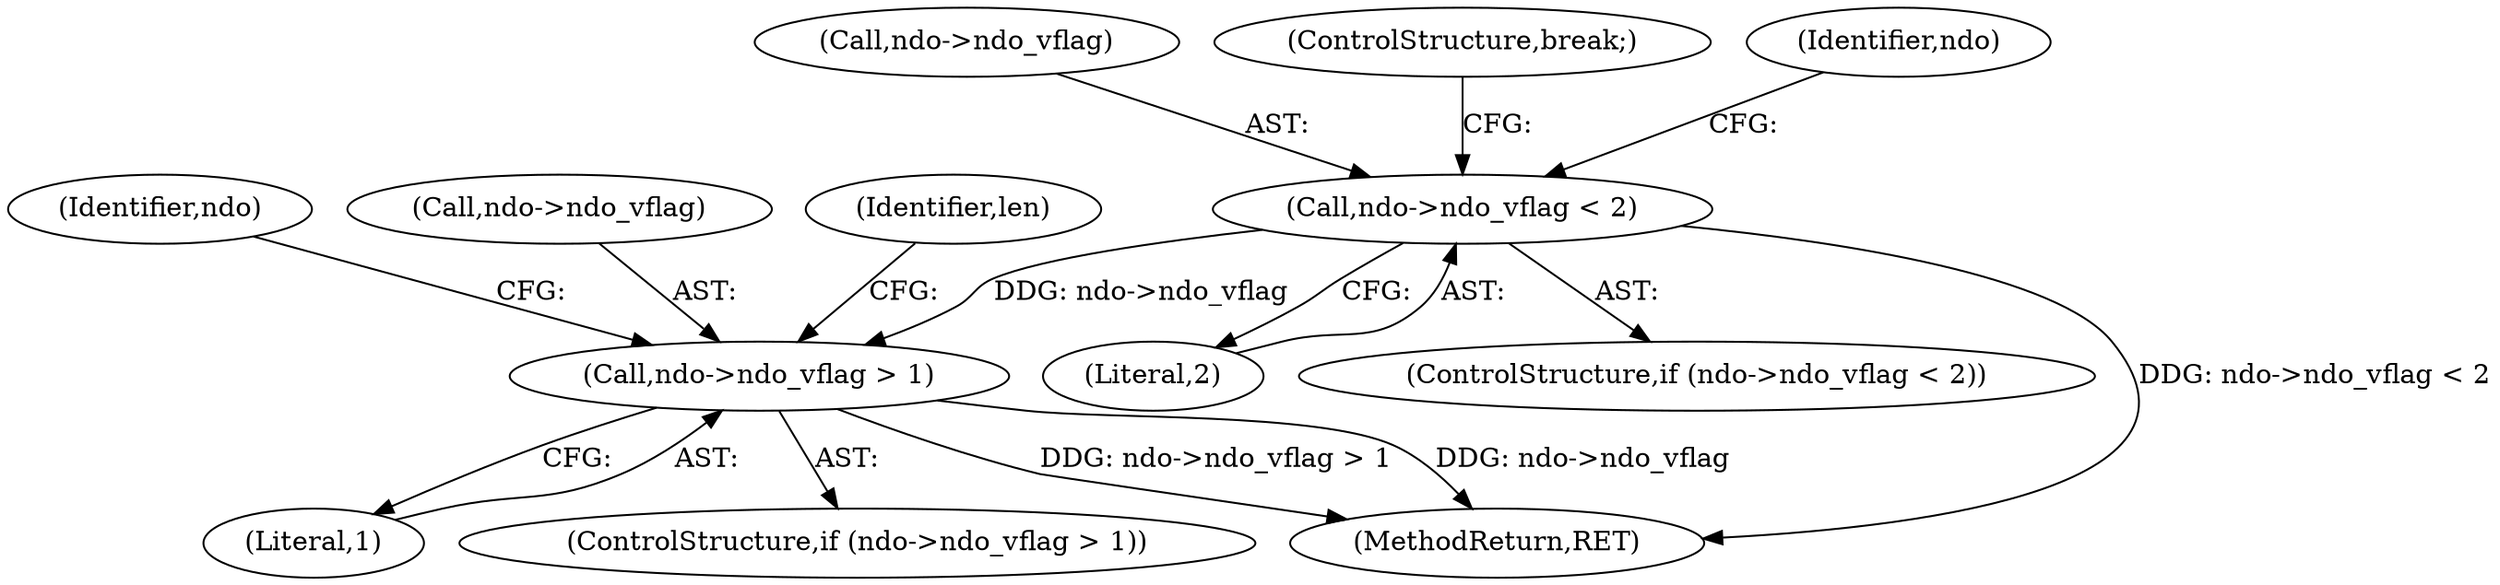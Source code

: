 digraph "0_tcpdump_7029d15f148ef24bb7c6668bc640f5470d085e5a_1@pointer" {
"1000380" [label="(Call,ndo->ndo_vflag < 2)"];
"1000397" [label="(Call,ndo->ndo_vflag > 1)"];
"1000403" [label="(Identifier,ndo)"];
"1000398" [label="(Call,ndo->ndo_vflag)"];
"1000381" [label="(Call,ndo->ndo_vflag)"];
"1000384" [label="(Literal,2)"];
"1000397" [label="(Call,ndo->ndo_vflag > 1)"];
"1000380" [label="(Call,ndo->ndo_vflag < 2)"];
"1000413" [label="(Identifier,len)"];
"1000395" [label="(ControlStructure,break;)"];
"1000386" [label="(Identifier,ndo)"];
"1000401" [label="(Literal,1)"];
"1000396" [label="(ControlStructure,if (ndo->ndo_vflag > 1))"];
"1000379" [label="(ControlStructure,if (ndo->ndo_vflag < 2))"];
"1000421" [label="(MethodReturn,RET)"];
"1000380" -> "1000379"  [label="AST: "];
"1000380" -> "1000384"  [label="CFG: "];
"1000381" -> "1000380"  [label="AST: "];
"1000384" -> "1000380"  [label="AST: "];
"1000386" -> "1000380"  [label="CFG: "];
"1000395" -> "1000380"  [label="CFG: "];
"1000380" -> "1000421"  [label="DDG: ndo->ndo_vflag < 2"];
"1000380" -> "1000397"  [label="DDG: ndo->ndo_vflag"];
"1000397" -> "1000396"  [label="AST: "];
"1000397" -> "1000401"  [label="CFG: "];
"1000398" -> "1000397"  [label="AST: "];
"1000401" -> "1000397"  [label="AST: "];
"1000403" -> "1000397"  [label="CFG: "];
"1000413" -> "1000397"  [label="CFG: "];
"1000397" -> "1000421"  [label="DDG: ndo->ndo_vflag > 1"];
"1000397" -> "1000421"  [label="DDG: ndo->ndo_vflag"];
}
